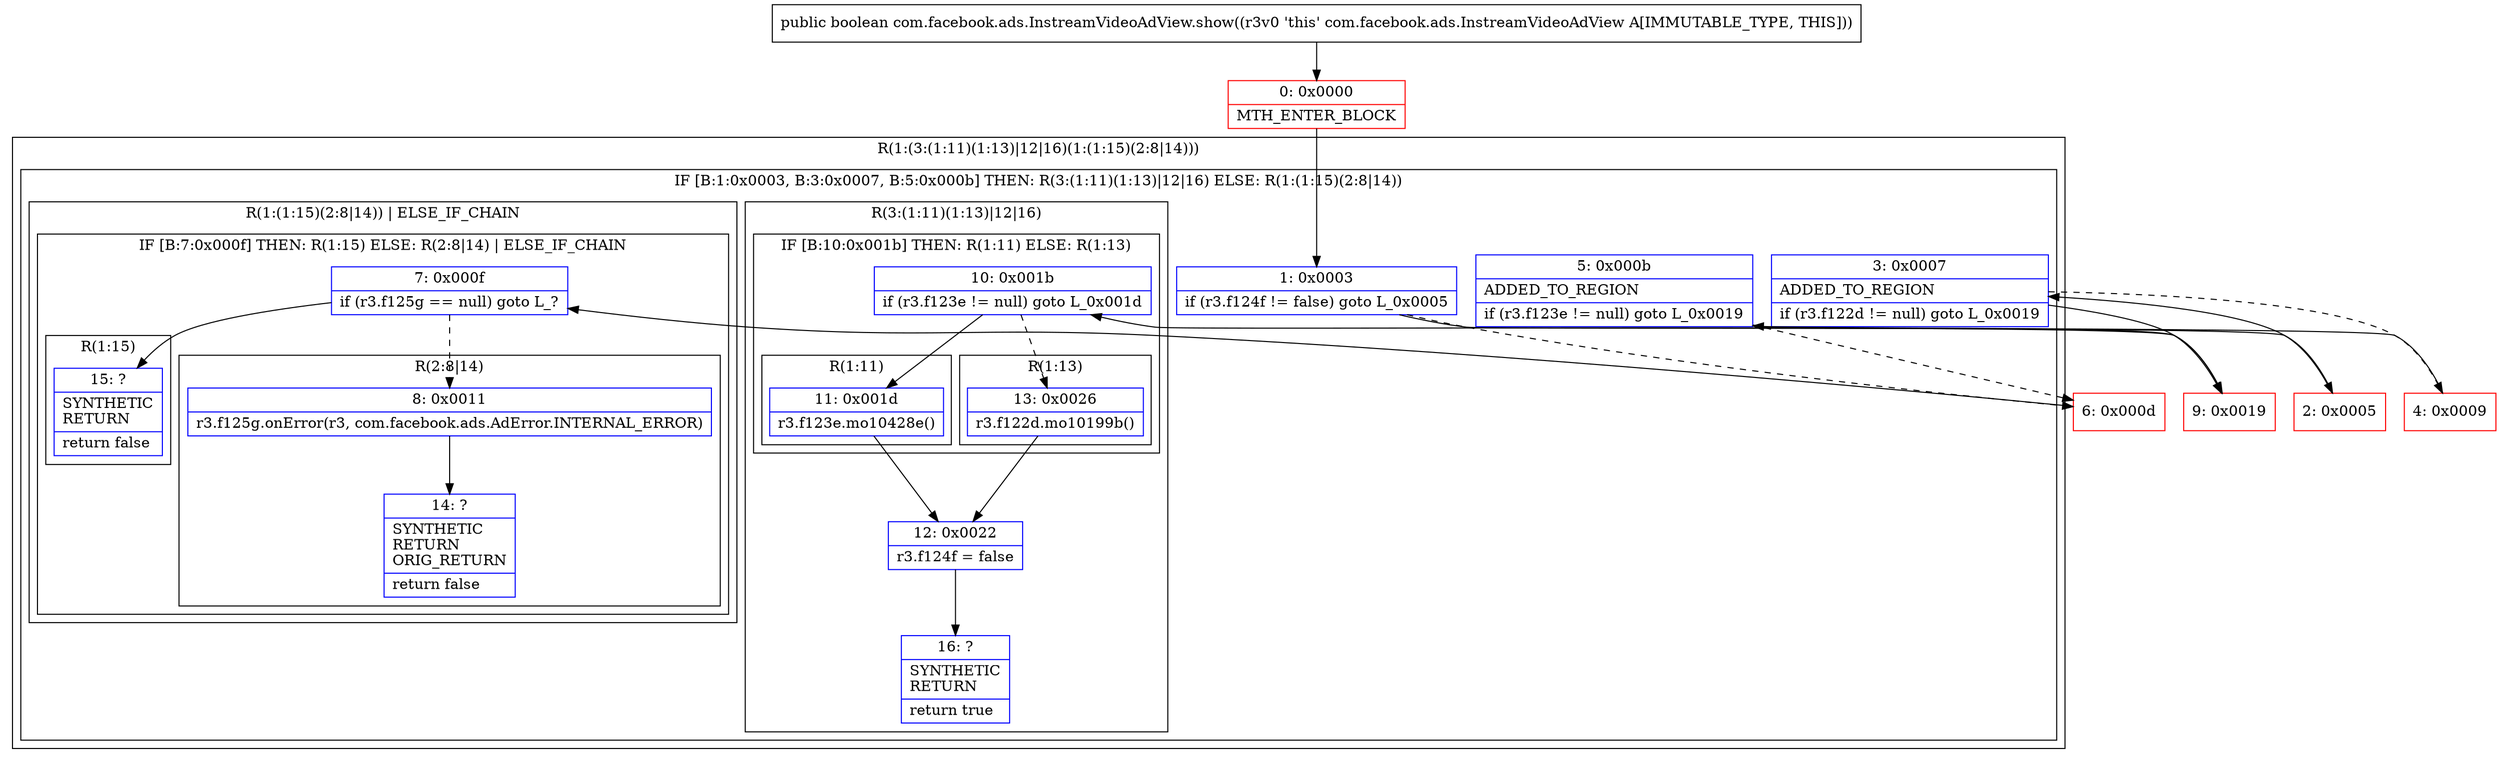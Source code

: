 digraph "CFG forcom.facebook.ads.InstreamVideoAdView.show()Z" {
subgraph cluster_Region_1391243105 {
label = "R(1:(3:(1:11)(1:13)|12|16)(1:(1:15)(2:8|14)))";
node [shape=record,color=blue];
subgraph cluster_IfRegion_1919091989 {
label = "IF [B:1:0x0003, B:3:0x0007, B:5:0x000b] THEN: R(3:(1:11)(1:13)|12|16) ELSE: R(1:(1:15)(2:8|14))";
node [shape=record,color=blue];
Node_1 [shape=record,label="{1\:\ 0x0003|if (r3.f124f != false) goto L_0x0005\l}"];
Node_3 [shape=record,label="{3\:\ 0x0007|ADDED_TO_REGION\l|if (r3.f122d != null) goto L_0x0019\l}"];
Node_5 [shape=record,label="{5\:\ 0x000b|ADDED_TO_REGION\l|if (r3.f123e != null) goto L_0x0019\l}"];
subgraph cluster_Region_1637476339 {
label = "R(3:(1:11)(1:13)|12|16)";
node [shape=record,color=blue];
subgraph cluster_IfRegion_631872224 {
label = "IF [B:10:0x001b] THEN: R(1:11) ELSE: R(1:13)";
node [shape=record,color=blue];
Node_10 [shape=record,label="{10\:\ 0x001b|if (r3.f123e != null) goto L_0x001d\l}"];
subgraph cluster_Region_311017107 {
label = "R(1:11)";
node [shape=record,color=blue];
Node_11 [shape=record,label="{11\:\ 0x001d|r3.f123e.mo10428e()\l}"];
}
subgraph cluster_Region_2024299130 {
label = "R(1:13)";
node [shape=record,color=blue];
Node_13 [shape=record,label="{13\:\ 0x0026|r3.f122d.mo10199b()\l}"];
}
}
Node_12 [shape=record,label="{12\:\ 0x0022|r3.f124f = false\l}"];
Node_16 [shape=record,label="{16\:\ ?|SYNTHETIC\lRETURN\l|return true\l}"];
}
subgraph cluster_Region_1453362403 {
label = "R(1:(1:15)(2:8|14)) | ELSE_IF_CHAIN\l";
node [shape=record,color=blue];
subgraph cluster_IfRegion_1060598349 {
label = "IF [B:7:0x000f] THEN: R(1:15) ELSE: R(2:8|14) | ELSE_IF_CHAIN\l";
node [shape=record,color=blue];
Node_7 [shape=record,label="{7\:\ 0x000f|if (r3.f125g == null) goto L_?\l}"];
subgraph cluster_Region_1612000798 {
label = "R(1:15)";
node [shape=record,color=blue];
Node_15 [shape=record,label="{15\:\ ?|SYNTHETIC\lRETURN\l|return false\l}"];
}
subgraph cluster_Region_1515508716 {
label = "R(2:8|14)";
node [shape=record,color=blue];
Node_8 [shape=record,label="{8\:\ 0x0011|r3.f125g.onError(r3, com.facebook.ads.AdError.INTERNAL_ERROR)\l}"];
Node_14 [shape=record,label="{14\:\ ?|SYNTHETIC\lRETURN\lORIG_RETURN\l|return false\l}"];
}
}
}
}
}
Node_0 [shape=record,color=red,label="{0\:\ 0x0000|MTH_ENTER_BLOCK\l}"];
Node_2 [shape=record,color=red,label="{2\:\ 0x0005}"];
Node_4 [shape=record,color=red,label="{4\:\ 0x0009}"];
Node_6 [shape=record,color=red,label="{6\:\ 0x000d}"];
Node_9 [shape=record,color=red,label="{9\:\ 0x0019}"];
MethodNode[shape=record,label="{public boolean com.facebook.ads.InstreamVideoAdView.show((r3v0 'this' com.facebook.ads.InstreamVideoAdView A[IMMUTABLE_TYPE, THIS])) }"];
MethodNode -> Node_0;
Node_1 -> Node_2;
Node_1 -> Node_6[style=dashed];
Node_3 -> Node_4[style=dashed];
Node_3 -> Node_9;
Node_5 -> Node_6[style=dashed];
Node_5 -> Node_9;
Node_10 -> Node_11;
Node_10 -> Node_13[style=dashed];
Node_11 -> Node_12;
Node_13 -> Node_12;
Node_12 -> Node_16;
Node_7 -> Node_8[style=dashed];
Node_7 -> Node_15;
Node_8 -> Node_14;
Node_0 -> Node_1;
Node_2 -> Node_3;
Node_4 -> Node_5;
Node_6 -> Node_7;
Node_9 -> Node_10;
}

